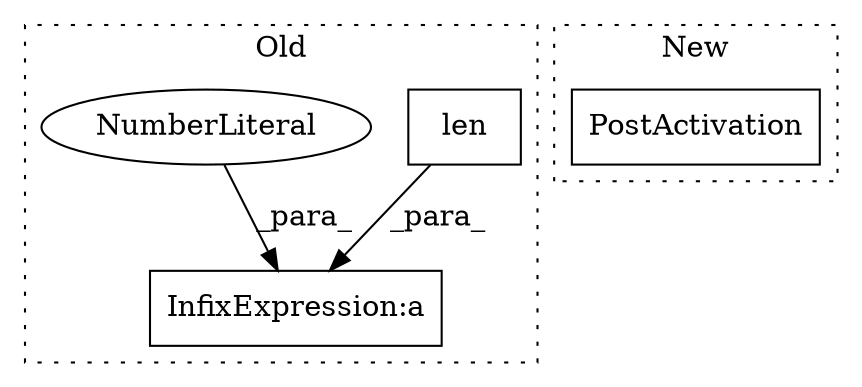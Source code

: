digraph G {
subgraph cluster0 {
1 [label="len" a="32" s="2413,2425" l="4,1" shape="box"];
3 [label="InfixExpression:a" a="27" s="2426" l="3" shape="box"];
4 [label="NumberLiteral" a="34" s="2429" l="1" shape="ellipse"];
label = "Old";
style="dotted";
}
subgraph cluster1 {
2 [label="PostActivation" a="32" s="6525,6551" l="15,1" shape="box"];
label = "New";
style="dotted";
}
1 -> 3 [label="_para_"];
4 -> 3 [label="_para_"];
}